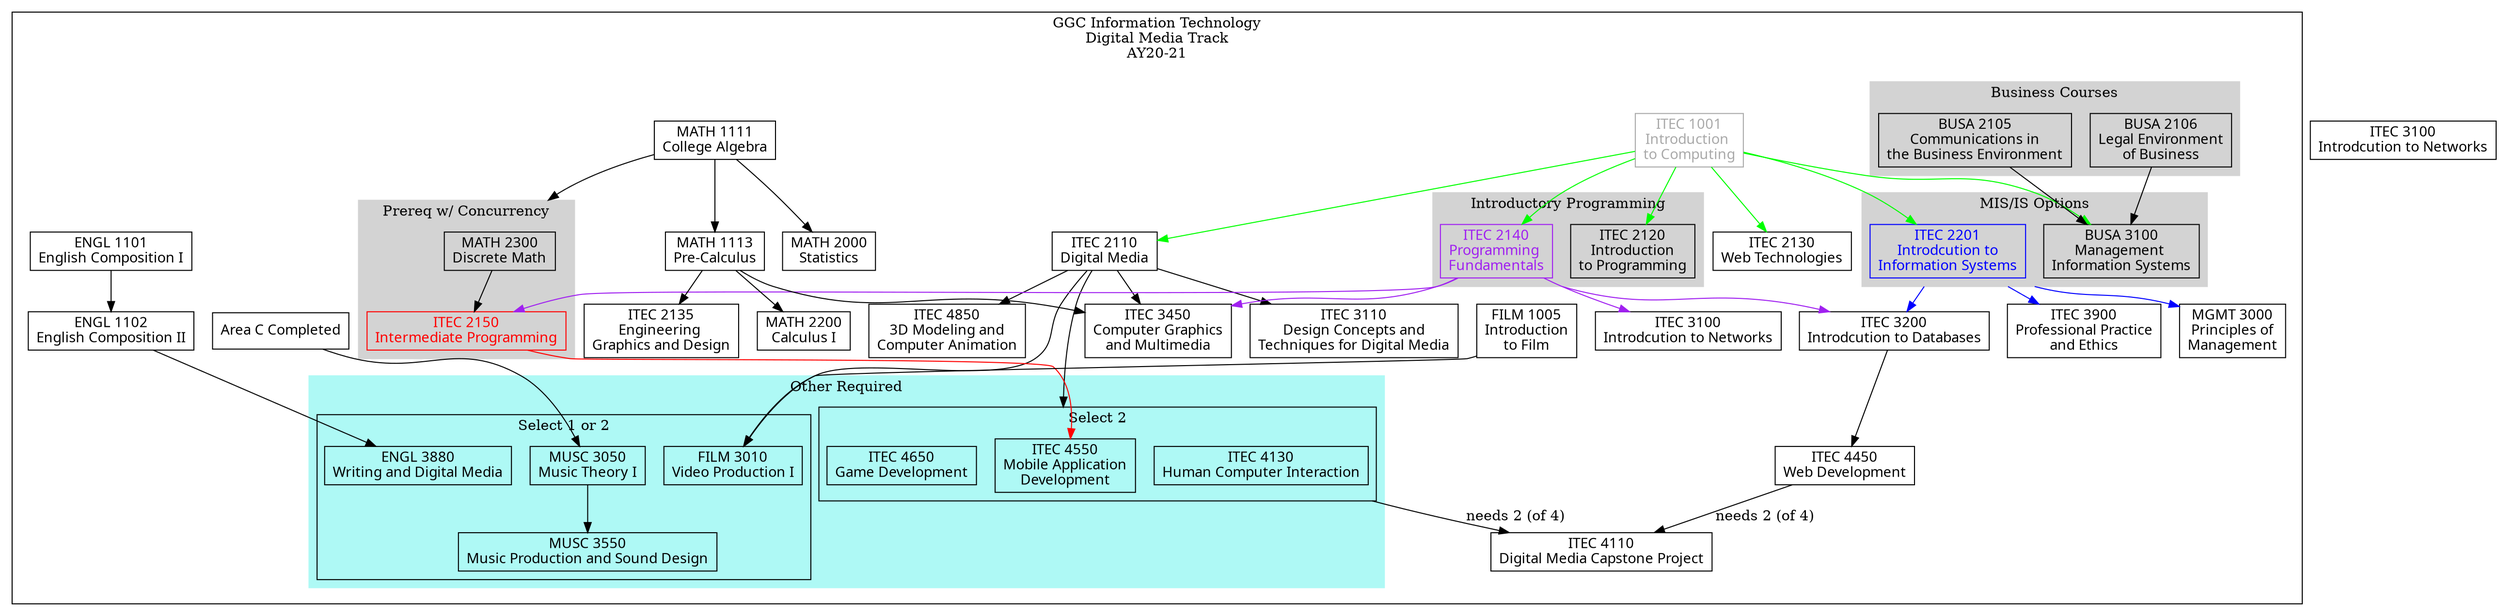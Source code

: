 digraph G {

    node [shape = record, fontname="Sans serif" fontsize="14"];
    compound = true //  needed to link clusters and nodes
    splines = true
    ranksep=0.1

    // All
    itec1001[label = "ITEC 1001\nIntroduction \nto Computing" color=darkgray fontcolor=darkgray]
    itec2110[label = "ITEC 2110\nDigital Media"]
    itec2120[label = "ITEC 2120\nIntroduction\nto Programming"]
    itec2130[label = "ITEC 2130\nWeb Technologies"]
    itec2140[label = "ITEC 2140\nProgramming \nFundamentals" color=purple fontcolor=purple]
    itec2150[label = "ITEC 2150\nIntermediate Programming" color=red fontcolor=red]
    itec2201[label = "ITEC 2201\nIntrodcution to\nInformation Systems" color=blue fontcolor=blue]
    itec3100[label = "ITEC 3100\nIntrodcution to Networks"]
    itec3200[label = "ITEC 3200\nIntrodcution to Databases"]
    itec3900[label = "ITEC 3900\nProfessional Practice\nand Ethics"]
    busa2105[label = "BUSA 2105\nCommunications in\nthe Business Environment"]
    busa2106[label = "BUSA 2106\nLegal Environment\nof Business"]
    busa3100[label = "BUSA 3100\nManagement \nInformation Systems"]
    math1111[label = "MATH 1111\nCollege Algebra"]
    math1113[label = "MATH 1113\nPre-Calculus"]
    math2300[label = "MATH 2300\nDiscrete Math"]
    math2000[label = "MATH 2000\nStatistics"]
    math2200[label = "MATH 2200\nCalculus I"]
    mgmt3000[label = "MGMT 3000\nPrinciples of\nManagement"]

    // Digital Media

    itec3450[label = "ITEC 3450\nComputer Graphics\nand Multimedia"]
    itec3550[label = "ITEC 3100\nIntrodcution to Networks"]
    itec4110[label = "ITEC 4110\nDigital Media Capstone Project"]
    itec4130[label = "ITEC 4130\nHuman Computer Interaction"]
    itec4450[label = "ITEC 4450\nWeb Development"]
    itec4550[label = "ITEC 4550\nMobile Application\nDevelopment"]
    itec4650[label = "ITEC 4650\nGame Development"]

    itec2135[label = "ITEC 2135\nEngineering \nGraphics and Design"]
    itec3110[label = "ITEC 3110\nDesign Concepts and\nTechniques for Digital Media"]
    itec4850[label = "ITEC 4850\n3D Modeling and\nComputer Animation"]

    areaC[label = "Area C Completed"]
    //arts2010[label = "ARTS 2010\nDrawing I"]
    //arts2020[label = "ARTS 2020\nDrawing II"]
    engl1101[label = "ENGL 1101\nEnglish Composition I"]
    engl1102[label = "ENGL 1102\nEnglish Composition II"]
    engl3880[label = "ENGL 3880\nWriting and Digital Media"]
    film1005[label = "FILM 1005\nIntroduction\nto Film"] 
    film3010[label = "FILM 3010\nVideo Production I"]
    musc3050[label = "MUSC 3050\nMusic Theory I"]
    musc3550[label = "MUSC 3550\nMusic Production and Sound Design"]

    subgraph clusterdm {
        label="GGC Information Technology\nDigital Media Track\nAY20-21"

        subgraph clusterrequired {
            label=""
            node [style=filled];
            style=filled;

            color="#FFFFFF";
            
            engl1101 -> engl1102 -> engl3880
            film1005 -> film3010
            itec2110 -> film3010
            areaC -> musc3050

            itec1001 -> itec2110 [color=green]
            itec1001 -> itec2120 [color=green]
            itec1001 -> itec2130 [color=green]
            itec1001 -> itec2201 [color=green]
            itec1001 -> busa3100 [color=green]

            busa2106 -> busa3100
            busa2105 -> busa3100
            math1113 -> itec2135
            itec1001 -> itec2140 [color=green]
            itec2140 -> itec2150 [color=purple]

            itec2140 -> itec3100 [color=purple]
            itec2110 -> itec3110
            itec2201 -> itec3200 [color=blue ltail=cluster22013100];
            itec2140 -> itec3200 [ltail=cluster21202140 color=purple]

            itec2140 -> itec3450 [color=purple]

            itec2201 -> itec3900 [ltail=cluster22013100 color=blue]
            itec2201 -> mgmt3000 [ltail=cluster22013100 color=blue]

            math1113 -> math2200
            math1111 -> math1113
            math1111 -> math2000
            math1111 -> math2300 [lhead=clusterdiscrete]
            itec3200 -> itec4450

            math1113 -> itec3450
            itec2110 -> itec3450
            itec2110 -> itec4550 [lhead=clusteritecopt1]
            itec2150 -> itec4550 [color=red]
            
            itec4450 -> itec4110 [label="needs 2 (of 4)"]
            itec4130 -> itec4110 [ltail=clusteritecopt1 label="needs 2 (of 4)"]

            itec2110 -> itec4850
            //arts2020
            //arts2010

            subgraph cluster21202140 {
                label = "Introductory Programming";
                color=lightgrey;
                itec2120
                itec2140
            }
            subgraph cluster22013100 {
                label = "MIS/IS Options";
                color=lightgrey;
                itec2201
                busa3100
            }
            subgraph cluster21052106 {
                label = "Business Courses"
                color=lightgrey;
                busa2105
                busa2106
            }
            
            subgraph clusterdiscrete {
                label = "Prereq w/ Concurrency";
                node [style=filled];
                style=filled;
                color=lightgrey;
                math2300 -> itec2150
            }

            subgraph clusterotherrequired {
                label = "Other Required"
                node [style=filled];
                style=filled;
                color="#AEF9F5"

                subgraph clusteritecopt1 {
                    label = "Select 2";
                    graph[style=solid]
                        color=black
                    itec4130
                    itec4550
                    itec4650
                }

                subgraph clusteritecopt2 {
                    label = "Select 1 or 2";
                    graph[style=solid]
                    color=black
                    engl3880
                    film3010
                    musc3050 -> musc3550
                }                
            }
        }    
    }
}
